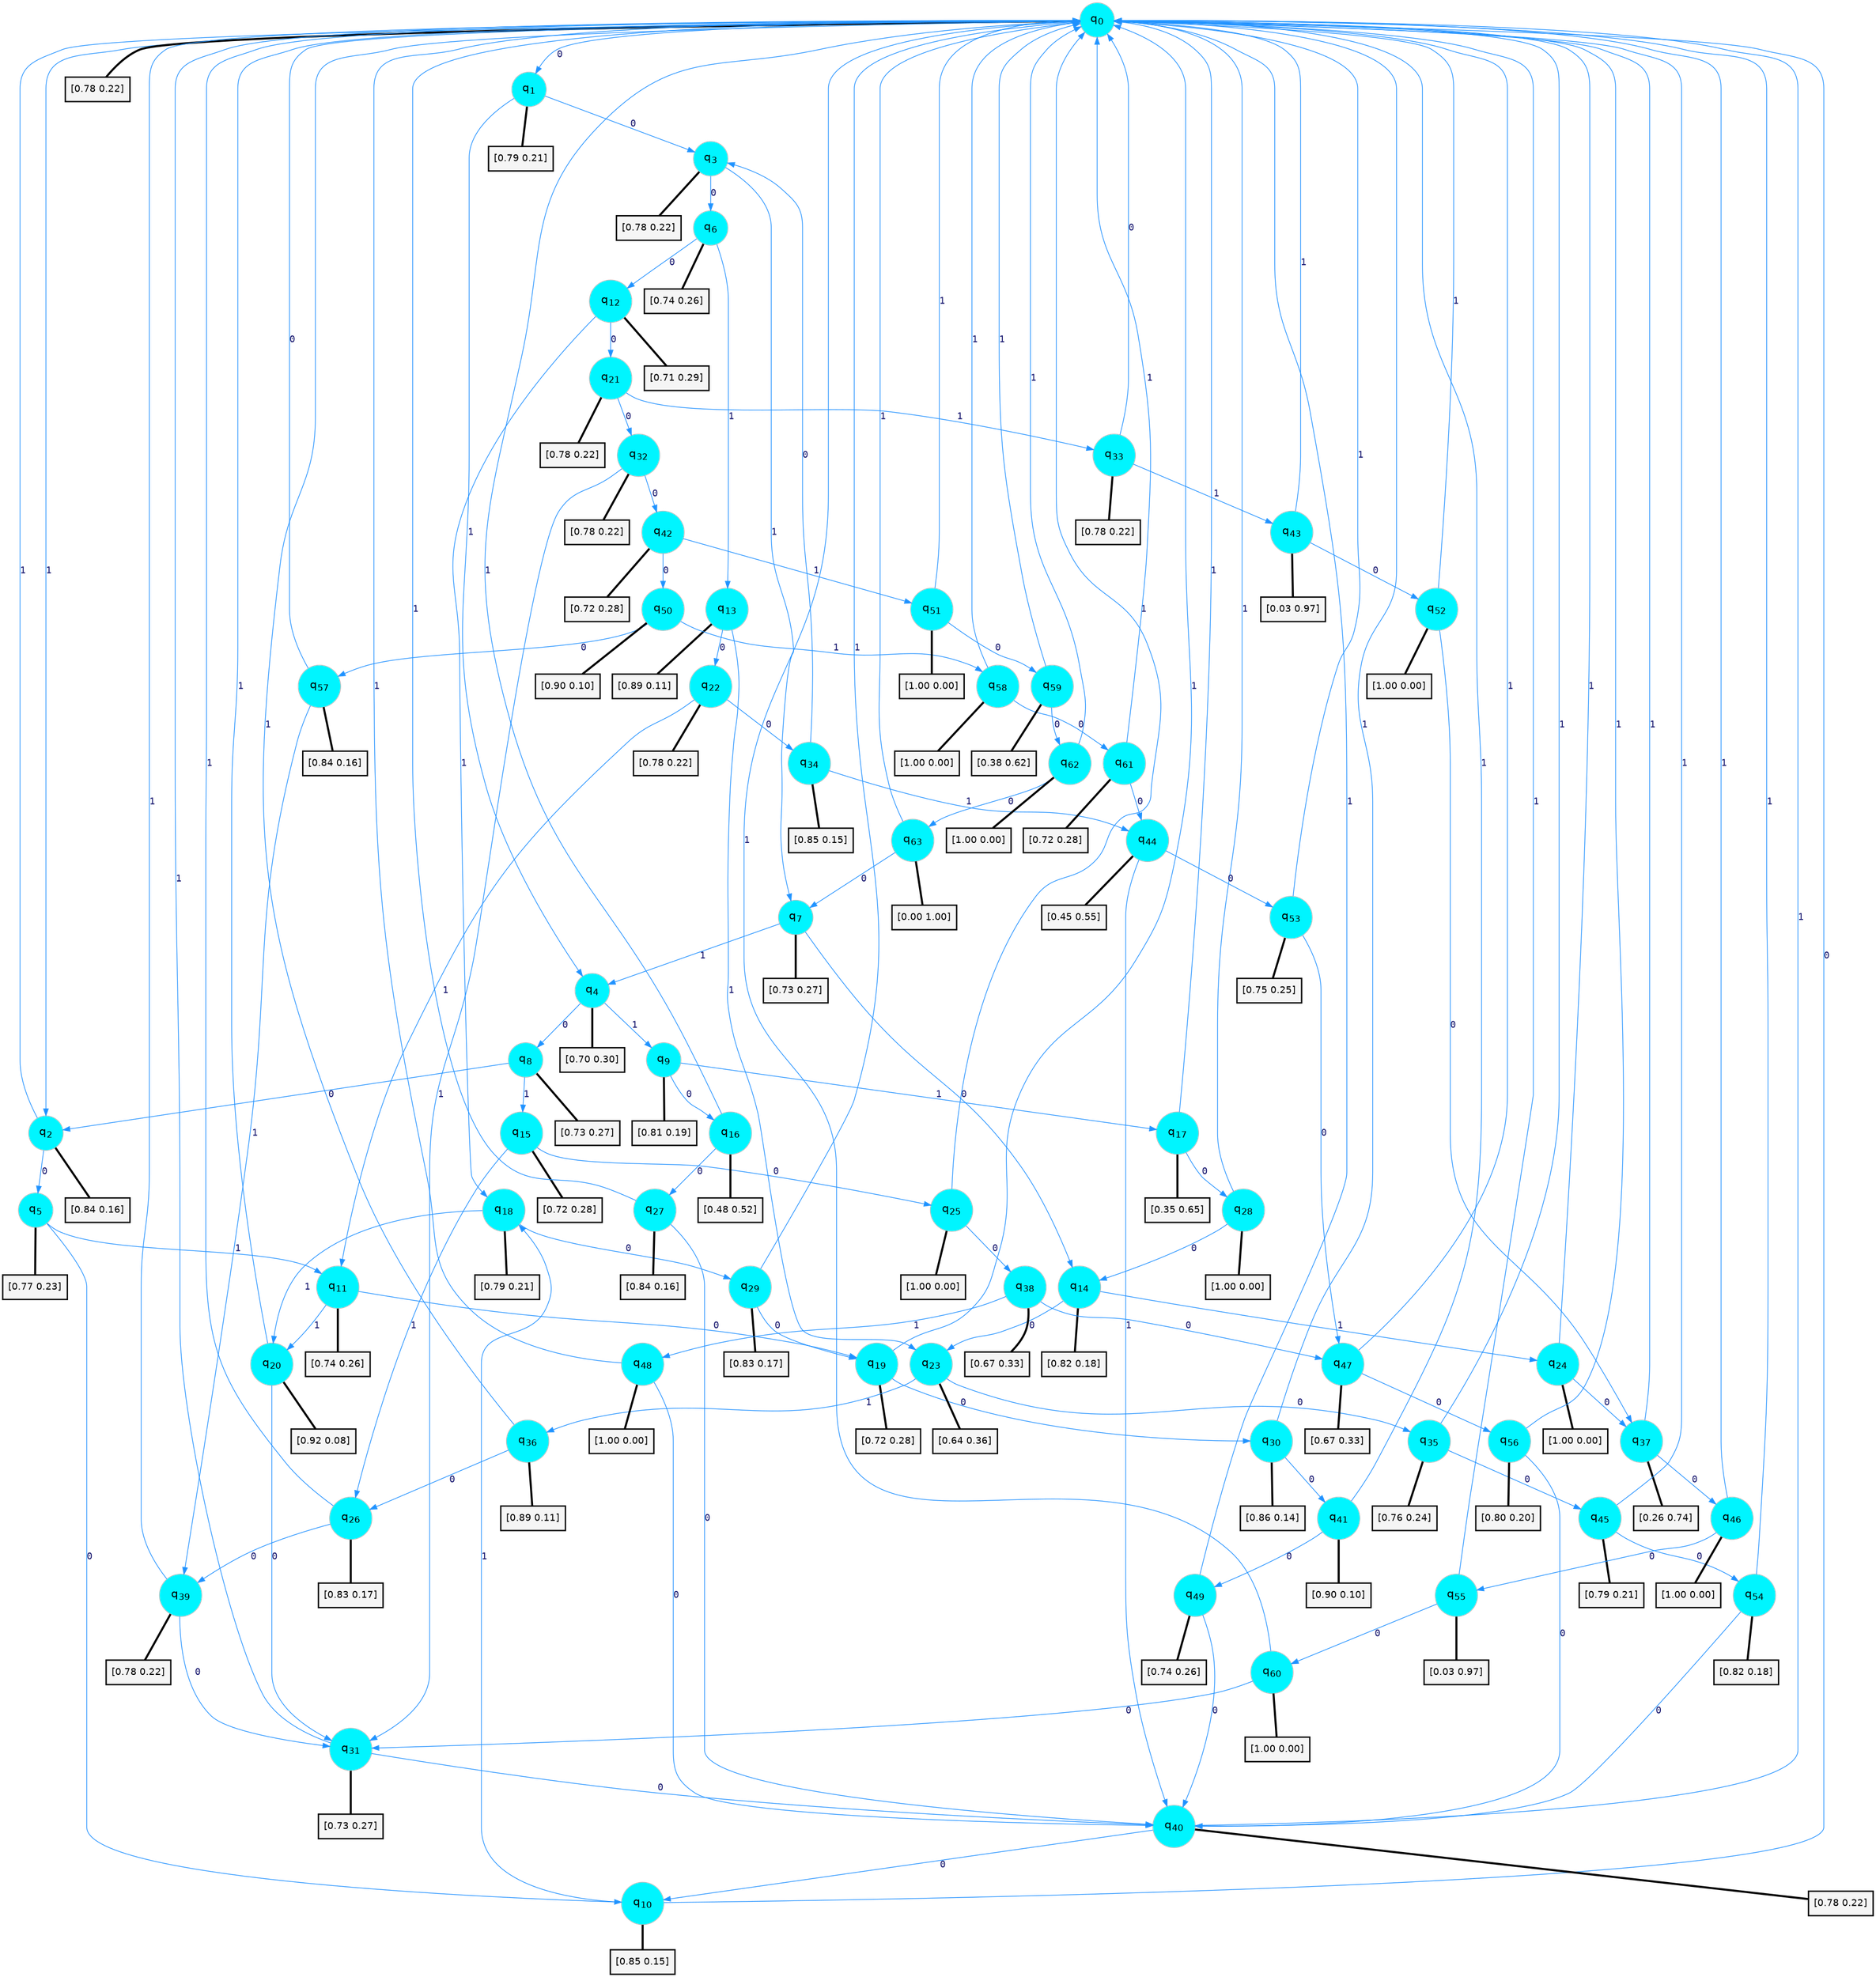 digraph G {
graph [
bgcolor=transparent, dpi=300, rankdir=TD, size="40,25"];
node [
color=gray, fillcolor=turquoise1, fontcolor=black, fontname=Helvetica, fontsize=16, fontweight=bold, shape=circle, style=filled];
edge [
arrowsize=1, color=dodgerblue1, fontcolor=midnightblue, fontname=courier, fontweight=bold, penwidth=1, style=solid, weight=20];
0[label=<q<SUB>0</SUB>>];
1[label=<q<SUB>1</SUB>>];
2[label=<q<SUB>2</SUB>>];
3[label=<q<SUB>3</SUB>>];
4[label=<q<SUB>4</SUB>>];
5[label=<q<SUB>5</SUB>>];
6[label=<q<SUB>6</SUB>>];
7[label=<q<SUB>7</SUB>>];
8[label=<q<SUB>8</SUB>>];
9[label=<q<SUB>9</SUB>>];
10[label=<q<SUB>10</SUB>>];
11[label=<q<SUB>11</SUB>>];
12[label=<q<SUB>12</SUB>>];
13[label=<q<SUB>13</SUB>>];
14[label=<q<SUB>14</SUB>>];
15[label=<q<SUB>15</SUB>>];
16[label=<q<SUB>16</SUB>>];
17[label=<q<SUB>17</SUB>>];
18[label=<q<SUB>18</SUB>>];
19[label=<q<SUB>19</SUB>>];
20[label=<q<SUB>20</SUB>>];
21[label=<q<SUB>21</SUB>>];
22[label=<q<SUB>22</SUB>>];
23[label=<q<SUB>23</SUB>>];
24[label=<q<SUB>24</SUB>>];
25[label=<q<SUB>25</SUB>>];
26[label=<q<SUB>26</SUB>>];
27[label=<q<SUB>27</SUB>>];
28[label=<q<SUB>28</SUB>>];
29[label=<q<SUB>29</SUB>>];
30[label=<q<SUB>30</SUB>>];
31[label=<q<SUB>31</SUB>>];
32[label=<q<SUB>32</SUB>>];
33[label=<q<SUB>33</SUB>>];
34[label=<q<SUB>34</SUB>>];
35[label=<q<SUB>35</SUB>>];
36[label=<q<SUB>36</SUB>>];
37[label=<q<SUB>37</SUB>>];
38[label=<q<SUB>38</SUB>>];
39[label=<q<SUB>39</SUB>>];
40[label=<q<SUB>40</SUB>>];
41[label=<q<SUB>41</SUB>>];
42[label=<q<SUB>42</SUB>>];
43[label=<q<SUB>43</SUB>>];
44[label=<q<SUB>44</SUB>>];
45[label=<q<SUB>45</SUB>>];
46[label=<q<SUB>46</SUB>>];
47[label=<q<SUB>47</SUB>>];
48[label=<q<SUB>48</SUB>>];
49[label=<q<SUB>49</SUB>>];
50[label=<q<SUB>50</SUB>>];
51[label=<q<SUB>51</SUB>>];
52[label=<q<SUB>52</SUB>>];
53[label=<q<SUB>53</SUB>>];
54[label=<q<SUB>54</SUB>>];
55[label=<q<SUB>55</SUB>>];
56[label=<q<SUB>56</SUB>>];
57[label=<q<SUB>57</SUB>>];
58[label=<q<SUB>58</SUB>>];
59[label=<q<SUB>59</SUB>>];
60[label=<q<SUB>60</SUB>>];
61[label=<q<SUB>61</SUB>>];
62[label=<q<SUB>62</SUB>>];
63[label=<q<SUB>63</SUB>>];
64[label="[0.78 0.22]", shape=box,fontcolor=black, fontname=Helvetica, fontsize=14, penwidth=2, fillcolor=whitesmoke,color=black];
65[label="[0.79 0.21]", shape=box,fontcolor=black, fontname=Helvetica, fontsize=14, penwidth=2, fillcolor=whitesmoke,color=black];
66[label="[0.84 0.16]", shape=box,fontcolor=black, fontname=Helvetica, fontsize=14, penwidth=2, fillcolor=whitesmoke,color=black];
67[label="[0.78 0.22]", shape=box,fontcolor=black, fontname=Helvetica, fontsize=14, penwidth=2, fillcolor=whitesmoke,color=black];
68[label="[0.70 0.30]", shape=box,fontcolor=black, fontname=Helvetica, fontsize=14, penwidth=2, fillcolor=whitesmoke,color=black];
69[label="[0.77 0.23]", shape=box,fontcolor=black, fontname=Helvetica, fontsize=14, penwidth=2, fillcolor=whitesmoke,color=black];
70[label="[0.74 0.26]", shape=box,fontcolor=black, fontname=Helvetica, fontsize=14, penwidth=2, fillcolor=whitesmoke,color=black];
71[label="[0.73 0.27]", shape=box,fontcolor=black, fontname=Helvetica, fontsize=14, penwidth=2, fillcolor=whitesmoke,color=black];
72[label="[0.73 0.27]", shape=box,fontcolor=black, fontname=Helvetica, fontsize=14, penwidth=2, fillcolor=whitesmoke,color=black];
73[label="[0.81 0.19]", shape=box,fontcolor=black, fontname=Helvetica, fontsize=14, penwidth=2, fillcolor=whitesmoke,color=black];
74[label="[0.85 0.15]", shape=box,fontcolor=black, fontname=Helvetica, fontsize=14, penwidth=2, fillcolor=whitesmoke,color=black];
75[label="[0.74 0.26]", shape=box,fontcolor=black, fontname=Helvetica, fontsize=14, penwidth=2, fillcolor=whitesmoke,color=black];
76[label="[0.71 0.29]", shape=box,fontcolor=black, fontname=Helvetica, fontsize=14, penwidth=2, fillcolor=whitesmoke,color=black];
77[label="[0.89 0.11]", shape=box,fontcolor=black, fontname=Helvetica, fontsize=14, penwidth=2, fillcolor=whitesmoke,color=black];
78[label="[0.82 0.18]", shape=box,fontcolor=black, fontname=Helvetica, fontsize=14, penwidth=2, fillcolor=whitesmoke,color=black];
79[label="[0.72 0.28]", shape=box,fontcolor=black, fontname=Helvetica, fontsize=14, penwidth=2, fillcolor=whitesmoke,color=black];
80[label="[0.48 0.52]", shape=box,fontcolor=black, fontname=Helvetica, fontsize=14, penwidth=2, fillcolor=whitesmoke,color=black];
81[label="[0.35 0.65]", shape=box,fontcolor=black, fontname=Helvetica, fontsize=14, penwidth=2, fillcolor=whitesmoke,color=black];
82[label="[0.79 0.21]", shape=box,fontcolor=black, fontname=Helvetica, fontsize=14, penwidth=2, fillcolor=whitesmoke,color=black];
83[label="[0.72 0.28]", shape=box,fontcolor=black, fontname=Helvetica, fontsize=14, penwidth=2, fillcolor=whitesmoke,color=black];
84[label="[0.92 0.08]", shape=box,fontcolor=black, fontname=Helvetica, fontsize=14, penwidth=2, fillcolor=whitesmoke,color=black];
85[label="[0.78 0.22]", shape=box,fontcolor=black, fontname=Helvetica, fontsize=14, penwidth=2, fillcolor=whitesmoke,color=black];
86[label="[0.78 0.22]", shape=box,fontcolor=black, fontname=Helvetica, fontsize=14, penwidth=2, fillcolor=whitesmoke,color=black];
87[label="[0.64 0.36]", shape=box,fontcolor=black, fontname=Helvetica, fontsize=14, penwidth=2, fillcolor=whitesmoke,color=black];
88[label="[1.00 0.00]", shape=box,fontcolor=black, fontname=Helvetica, fontsize=14, penwidth=2, fillcolor=whitesmoke,color=black];
89[label="[1.00 0.00]", shape=box,fontcolor=black, fontname=Helvetica, fontsize=14, penwidth=2, fillcolor=whitesmoke,color=black];
90[label="[0.83 0.17]", shape=box,fontcolor=black, fontname=Helvetica, fontsize=14, penwidth=2, fillcolor=whitesmoke,color=black];
91[label="[0.84 0.16]", shape=box,fontcolor=black, fontname=Helvetica, fontsize=14, penwidth=2, fillcolor=whitesmoke,color=black];
92[label="[1.00 0.00]", shape=box,fontcolor=black, fontname=Helvetica, fontsize=14, penwidth=2, fillcolor=whitesmoke,color=black];
93[label="[0.83 0.17]", shape=box,fontcolor=black, fontname=Helvetica, fontsize=14, penwidth=2, fillcolor=whitesmoke,color=black];
94[label="[0.86 0.14]", shape=box,fontcolor=black, fontname=Helvetica, fontsize=14, penwidth=2, fillcolor=whitesmoke,color=black];
95[label="[0.73 0.27]", shape=box,fontcolor=black, fontname=Helvetica, fontsize=14, penwidth=2, fillcolor=whitesmoke,color=black];
96[label="[0.78 0.22]", shape=box,fontcolor=black, fontname=Helvetica, fontsize=14, penwidth=2, fillcolor=whitesmoke,color=black];
97[label="[0.78 0.22]", shape=box,fontcolor=black, fontname=Helvetica, fontsize=14, penwidth=2, fillcolor=whitesmoke,color=black];
98[label="[0.85 0.15]", shape=box,fontcolor=black, fontname=Helvetica, fontsize=14, penwidth=2, fillcolor=whitesmoke,color=black];
99[label="[0.76 0.24]", shape=box,fontcolor=black, fontname=Helvetica, fontsize=14, penwidth=2, fillcolor=whitesmoke,color=black];
100[label="[0.89 0.11]", shape=box,fontcolor=black, fontname=Helvetica, fontsize=14, penwidth=2, fillcolor=whitesmoke,color=black];
101[label="[0.26 0.74]", shape=box,fontcolor=black, fontname=Helvetica, fontsize=14, penwidth=2, fillcolor=whitesmoke,color=black];
102[label="[0.67 0.33]", shape=box,fontcolor=black, fontname=Helvetica, fontsize=14, penwidth=2, fillcolor=whitesmoke,color=black];
103[label="[0.78 0.22]", shape=box,fontcolor=black, fontname=Helvetica, fontsize=14, penwidth=2, fillcolor=whitesmoke,color=black];
104[label="[0.78 0.22]", shape=box,fontcolor=black, fontname=Helvetica, fontsize=14, penwidth=2, fillcolor=whitesmoke,color=black];
105[label="[0.90 0.10]", shape=box,fontcolor=black, fontname=Helvetica, fontsize=14, penwidth=2, fillcolor=whitesmoke,color=black];
106[label="[0.72 0.28]", shape=box,fontcolor=black, fontname=Helvetica, fontsize=14, penwidth=2, fillcolor=whitesmoke,color=black];
107[label="[0.03 0.97]", shape=box,fontcolor=black, fontname=Helvetica, fontsize=14, penwidth=2, fillcolor=whitesmoke,color=black];
108[label="[0.45 0.55]", shape=box,fontcolor=black, fontname=Helvetica, fontsize=14, penwidth=2, fillcolor=whitesmoke,color=black];
109[label="[0.79 0.21]", shape=box,fontcolor=black, fontname=Helvetica, fontsize=14, penwidth=2, fillcolor=whitesmoke,color=black];
110[label="[1.00 0.00]", shape=box,fontcolor=black, fontname=Helvetica, fontsize=14, penwidth=2, fillcolor=whitesmoke,color=black];
111[label="[0.67 0.33]", shape=box,fontcolor=black, fontname=Helvetica, fontsize=14, penwidth=2, fillcolor=whitesmoke,color=black];
112[label="[1.00 0.00]", shape=box,fontcolor=black, fontname=Helvetica, fontsize=14, penwidth=2, fillcolor=whitesmoke,color=black];
113[label="[0.74 0.26]", shape=box,fontcolor=black, fontname=Helvetica, fontsize=14, penwidth=2, fillcolor=whitesmoke,color=black];
114[label="[0.90 0.10]", shape=box,fontcolor=black, fontname=Helvetica, fontsize=14, penwidth=2, fillcolor=whitesmoke,color=black];
115[label="[1.00 0.00]", shape=box,fontcolor=black, fontname=Helvetica, fontsize=14, penwidth=2, fillcolor=whitesmoke,color=black];
116[label="[1.00 0.00]", shape=box,fontcolor=black, fontname=Helvetica, fontsize=14, penwidth=2, fillcolor=whitesmoke,color=black];
117[label="[0.75 0.25]", shape=box,fontcolor=black, fontname=Helvetica, fontsize=14, penwidth=2, fillcolor=whitesmoke,color=black];
118[label="[0.82 0.18]", shape=box,fontcolor=black, fontname=Helvetica, fontsize=14, penwidth=2, fillcolor=whitesmoke,color=black];
119[label="[0.03 0.97]", shape=box,fontcolor=black, fontname=Helvetica, fontsize=14, penwidth=2, fillcolor=whitesmoke,color=black];
120[label="[0.80 0.20]", shape=box,fontcolor=black, fontname=Helvetica, fontsize=14, penwidth=2, fillcolor=whitesmoke,color=black];
121[label="[0.84 0.16]", shape=box,fontcolor=black, fontname=Helvetica, fontsize=14, penwidth=2, fillcolor=whitesmoke,color=black];
122[label="[1.00 0.00]", shape=box,fontcolor=black, fontname=Helvetica, fontsize=14, penwidth=2, fillcolor=whitesmoke,color=black];
123[label="[0.38 0.62]", shape=box,fontcolor=black, fontname=Helvetica, fontsize=14, penwidth=2, fillcolor=whitesmoke,color=black];
124[label="[1.00 0.00]", shape=box,fontcolor=black, fontname=Helvetica, fontsize=14, penwidth=2, fillcolor=whitesmoke,color=black];
125[label="[0.72 0.28]", shape=box,fontcolor=black, fontname=Helvetica, fontsize=14, penwidth=2, fillcolor=whitesmoke,color=black];
126[label="[1.00 0.00]", shape=box,fontcolor=black, fontname=Helvetica, fontsize=14, penwidth=2, fillcolor=whitesmoke,color=black];
127[label="[0.00 1.00]", shape=box,fontcolor=black, fontname=Helvetica, fontsize=14, penwidth=2, fillcolor=whitesmoke,color=black];
0->1 [label=0];
0->2 [label=1];
0->64 [arrowhead=none, penwidth=3,color=black];
1->3 [label=0];
1->4 [label=1];
1->65 [arrowhead=none, penwidth=3,color=black];
2->5 [label=0];
2->0 [label=1];
2->66 [arrowhead=none, penwidth=3,color=black];
3->6 [label=0];
3->7 [label=1];
3->67 [arrowhead=none, penwidth=3,color=black];
4->8 [label=0];
4->9 [label=1];
4->68 [arrowhead=none, penwidth=3,color=black];
5->10 [label=0];
5->11 [label=1];
5->69 [arrowhead=none, penwidth=3,color=black];
6->12 [label=0];
6->13 [label=1];
6->70 [arrowhead=none, penwidth=3,color=black];
7->14 [label=0];
7->4 [label=1];
7->71 [arrowhead=none, penwidth=3,color=black];
8->2 [label=0];
8->15 [label=1];
8->72 [arrowhead=none, penwidth=3,color=black];
9->16 [label=0];
9->17 [label=1];
9->73 [arrowhead=none, penwidth=3,color=black];
10->0 [label=0];
10->18 [label=1];
10->74 [arrowhead=none, penwidth=3,color=black];
11->19 [label=0];
11->20 [label=1];
11->75 [arrowhead=none, penwidth=3,color=black];
12->21 [label=0];
12->18 [label=1];
12->76 [arrowhead=none, penwidth=3,color=black];
13->22 [label=0];
13->23 [label=1];
13->77 [arrowhead=none, penwidth=3,color=black];
14->23 [label=0];
14->24 [label=1];
14->78 [arrowhead=none, penwidth=3,color=black];
15->25 [label=0];
15->26 [label=1];
15->79 [arrowhead=none, penwidth=3,color=black];
16->27 [label=0];
16->0 [label=1];
16->80 [arrowhead=none, penwidth=3,color=black];
17->28 [label=0];
17->0 [label=1];
17->81 [arrowhead=none, penwidth=3,color=black];
18->29 [label=0];
18->20 [label=1];
18->82 [arrowhead=none, penwidth=3,color=black];
19->30 [label=0];
19->0 [label=1];
19->83 [arrowhead=none, penwidth=3,color=black];
20->31 [label=0];
20->0 [label=1];
20->84 [arrowhead=none, penwidth=3,color=black];
21->32 [label=0];
21->33 [label=1];
21->85 [arrowhead=none, penwidth=3,color=black];
22->34 [label=0];
22->11 [label=1];
22->86 [arrowhead=none, penwidth=3,color=black];
23->35 [label=0];
23->36 [label=1];
23->87 [arrowhead=none, penwidth=3,color=black];
24->37 [label=0];
24->0 [label=1];
24->88 [arrowhead=none, penwidth=3,color=black];
25->38 [label=0];
25->0 [label=1];
25->89 [arrowhead=none, penwidth=3,color=black];
26->39 [label=0];
26->0 [label=1];
26->90 [arrowhead=none, penwidth=3,color=black];
27->40 [label=0];
27->0 [label=1];
27->91 [arrowhead=none, penwidth=3,color=black];
28->14 [label=0];
28->0 [label=1];
28->92 [arrowhead=none, penwidth=3,color=black];
29->19 [label=0];
29->0 [label=1];
29->93 [arrowhead=none, penwidth=3,color=black];
30->41 [label=0];
30->0 [label=1];
30->94 [arrowhead=none, penwidth=3,color=black];
31->40 [label=0];
31->0 [label=1];
31->95 [arrowhead=none, penwidth=3,color=black];
32->42 [label=0];
32->31 [label=1];
32->96 [arrowhead=none, penwidth=3,color=black];
33->0 [label=0];
33->43 [label=1];
33->97 [arrowhead=none, penwidth=3,color=black];
34->3 [label=0];
34->44 [label=1];
34->98 [arrowhead=none, penwidth=3,color=black];
35->45 [label=0];
35->0 [label=1];
35->99 [arrowhead=none, penwidth=3,color=black];
36->26 [label=0];
36->0 [label=1];
36->100 [arrowhead=none, penwidth=3,color=black];
37->46 [label=0];
37->0 [label=1];
37->101 [arrowhead=none, penwidth=3,color=black];
38->47 [label=0];
38->48 [label=1];
38->102 [arrowhead=none, penwidth=3,color=black];
39->31 [label=0];
39->0 [label=1];
39->103 [arrowhead=none, penwidth=3,color=black];
40->10 [label=0];
40->0 [label=1];
40->104 [arrowhead=none, penwidth=3,color=black];
41->49 [label=0];
41->0 [label=1];
41->105 [arrowhead=none, penwidth=3,color=black];
42->50 [label=0];
42->51 [label=1];
42->106 [arrowhead=none, penwidth=3,color=black];
43->52 [label=0];
43->0 [label=1];
43->107 [arrowhead=none, penwidth=3,color=black];
44->53 [label=0];
44->40 [label=1];
44->108 [arrowhead=none, penwidth=3,color=black];
45->54 [label=0];
45->0 [label=1];
45->109 [arrowhead=none, penwidth=3,color=black];
46->55 [label=0];
46->0 [label=1];
46->110 [arrowhead=none, penwidth=3,color=black];
47->56 [label=0];
47->0 [label=1];
47->111 [arrowhead=none, penwidth=3,color=black];
48->40 [label=0];
48->0 [label=1];
48->112 [arrowhead=none, penwidth=3,color=black];
49->40 [label=0];
49->0 [label=1];
49->113 [arrowhead=none, penwidth=3,color=black];
50->57 [label=0];
50->58 [label=1];
50->114 [arrowhead=none, penwidth=3,color=black];
51->59 [label=0];
51->0 [label=1];
51->115 [arrowhead=none, penwidth=3,color=black];
52->37 [label=0];
52->0 [label=1];
52->116 [arrowhead=none, penwidth=3,color=black];
53->47 [label=0];
53->0 [label=1];
53->117 [arrowhead=none, penwidth=3,color=black];
54->40 [label=0];
54->0 [label=1];
54->118 [arrowhead=none, penwidth=3,color=black];
55->60 [label=0];
55->0 [label=1];
55->119 [arrowhead=none, penwidth=3,color=black];
56->40 [label=0];
56->0 [label=1];
56->120 [arrowhead=none, penwidth=3,color=black];
57->0 [label=0];
57->39 [label=1];
57->121 [arrowhead=none, penwidth=3,color=black];
58->61 [label=0];
58->0 [label=1];
58->122 [arrowhead=none, penwidth=3,color=black];
59->62 [label=0];
59->0 [label=1];
59->123 [arrowhead=none, penwidth=3,color=black];
60->31 [label=0];
60->0 [label=1];
60->124 [arrowhead=none, penwidth=3,color=black];
61->44 [label=0];
61->0 [label=1];
61->125 [arrowhead=none, penwidth=3,color=black];
62->63 [label=0];
62->0 [label=1];
62->126 [arrowhead=none, penwidth=3,color=black];
63->7 [label=0];
63->0 [label=1];
63->127 [arrowhead=none, penwidth=3,color=black];
}
